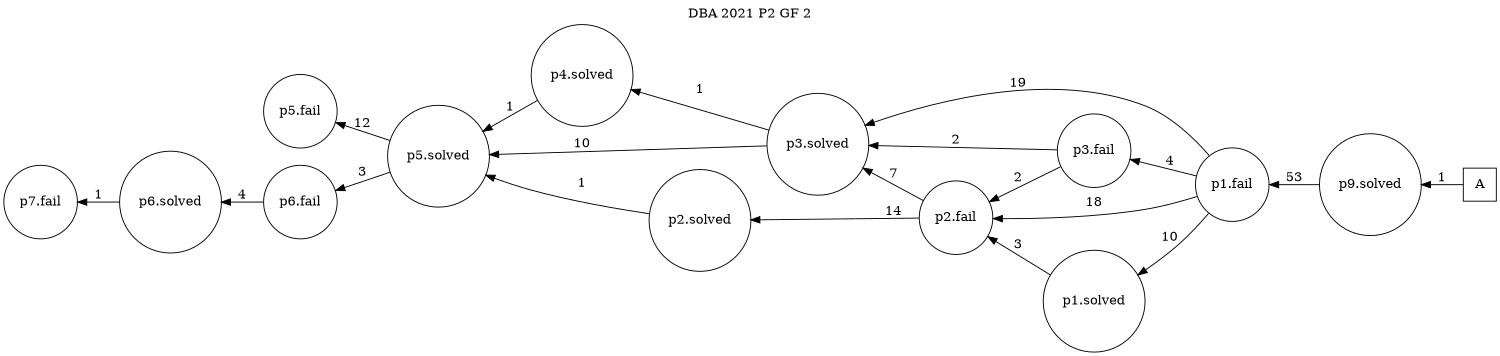 digraph DBA_2021_P2_GF_2 {
labelloc="tl"
label= " DBA 2021 P2 GF 2 "
rankdir="RL";
graph [ size=" 10 , 10 !"]

"A" [shape="square" label="A"]
"p9.solved" [shape="circle" label="p9.solved"]
"p1.fail" [shape="circle" label="p1.fail"]
"p1.solved" [shape="circle" label="p1.solved"]
"p2.fail" [shape="circle" label="p2.fail"]
"p3.solved" [shape="circle" label="p3.solved"]
"p3.fail" [shape="circle" label="p3.fail"]
"p4.solved" [shape="circle" label="p4.solved"]
"p5.solved" [shape="circle" label="p5.solved"]
"p2.solved" [shape="circle" label="p2.solved"]
"p5.fail" [shape="circle" label="p5.fail"]
"p6.fail" [shape="circle" label="p6.fail"]
"p6.solved" [shape="circle" label="p6.solved"]
"p7.fail" [shape="circle" label="p7.fail"]
"A" -> "p9.solved" [ label=1]
"p9.solved" -> "p1.fail" [ label=53]
"p1.fail" -> "p1.solved" [ label=10]
"p1.fail" -> "p2.fail" [ label=18]
"p1.fail" -> "p3.solved" [ label=19]
"p1.fail" -> "p3.fail" [ label=4]
"p1.solved" -> "p2.fail" [ label=3]
"p2.fail" -> "p3.solved" [ label=7]
"p2.fail" -> "p2.solved" [ label=14]
"p3.solved" -> "p4.solved" [ label=1]
"p3.solved" -> "p5.solved" [ label=10]
"p3.fail" -> "p2.fail" [ label=2]
"p3.fail" -> "p3.solved" [ label=2]
"p4.solved" -> "p5.solved" [ label=1]
"p5.solved" -> "p5.fail" [ label=12]
"p5.solved" -> "p6.fail" [ label=3]
"p2.solved" -> "p5.solved" [ label=1]
"p6.fail" -> "p6.solved" [ label=4]
"p6.solved" -> "p7.fail" [ label=1]
}
